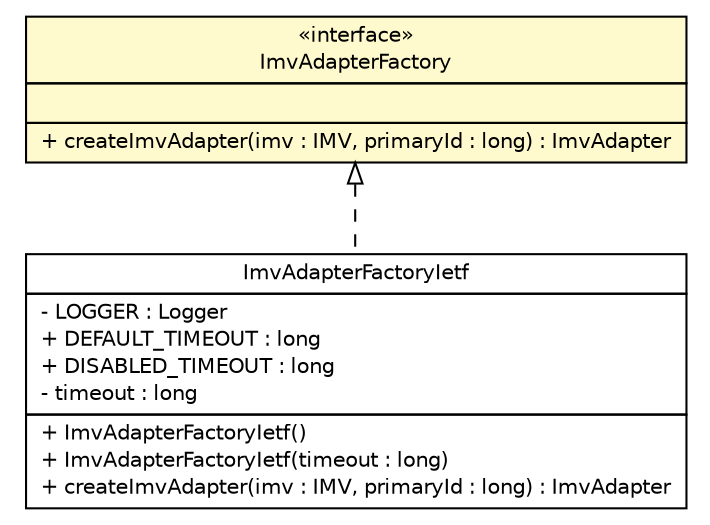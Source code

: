 #!/usr/local/bin/dot
#
# Class diagram 
# Generated by UMLGraph version R5_6 (http://www.umlgraph.org/)
#

digraph G {
	edge [fontname="Helvetica",fontsize=10,labelfontname="Helvetica",labelfontsize=10];
	node [fontname="Helvetica",fontsize=10,shape=plaintext];
	nodesep=0.25;
	ranksep=0.5;
	// de.hsbremen.tc.tnc.tnccs.adapter.im.ImvAdapterFactoryIetf
	c23749 [label=<<table title="de.hsbremen.tc.tnc.tnccs.adapter.im.ImvAdapterFactoryIetf" border="0" cellborder="1" cellspacing="0" cellpadding="2" port="p" href="./ImvAdapterFactoryIetf.html">
		<tr><td><table border="0" cellspacing="0" cellpadding="1">
<tr><td align="center" balign="center"> ImvAdapterFactoryIetf </td></tr>
		</table></td></tr>
		<tr><td><table border="0" cellspacing="0" cellpadding="1">
<tr><td align="left" balign="left"> - LOGGER : Logger </td></tr>
<tr><td align="left" balign="left"> + DEFAULT_TIMEOUT : long </td></tr>
<tr><td align="left" balign="left"> + DISABLED_TIMEOUT : long </td></tr>
<tr><td align="left" balign="left"> - timeout : long </td></tr>
		</table></td></tr>
		<tr><td><table border="0" cellspacing="0" cellpadding="1">
<tr><td align="left" balign="left"> + ImvAdapterFactoryIetf() </td></tr>
<tr><td align="left" balign="left"> + ImvAdapterFactoryIetf(timeout : long) </td></tr>
<tr><td align="left" balign="left"> + createImvAdapter(imv : IMV, primaryId : long) : ImvAdapter </td></tr>
		</table></td></tr>
		</table>>, URL="./ImvAdapterFactoryIetf.html", fontname="Helvetica", fontcolor="black", fontsize=10.0];
	// de.hsbremen.tc.tnc.tnccs.adapter.im.ImvAdapterFactory
	c23750 [label=<<table title="de.hsbremen.tc.tnc.tnccs.adapter.im.ImvAdapterFactory" border="0" cellborder="1" cellspacing="0" cellpadding="2" port="p" bgcolor="lemonChiffon" href="./ImvAdapterFactory.html">
		<tr><td><table border="0" cellspacing="0" cellpadding="1">
<tr><td align="center" balign="center"> &#171;interface&#187; </td></tr>
<tr><td align="center" balign="center"> ImvAdapterFactory </td></tr>
		</table></td></tr>
		<tr><td><table border="0" cellspacing="0" cellpadding="1">
<tr><td align="left" balign="left">  </td></tr>
		</table></td></tr>
		<tr><td><table border="0" cellspacing="0" cellpadding="1">
<tr><td align="left" balign="left"> + createImvAdapter(imv : IMV, primaryId : long) : ImvAdapter </td></tr>
		</table></td></tr>
		</table>>, URL="./ImvAdapterFactory.html", fontname="Helvetica", fontcolor="black", fontsize=10.0];
	//de.hsbremen.tc.tnc.tnccs.adapter.im.ImvAdapterFactoryIetf implements de.hsbremen.tc.tnc.tnccs.adapter.im.ImvAdapterFactory
	c23750:p -> c23749:p [dir=back,arrowtail=empty,style=dashed];
}

